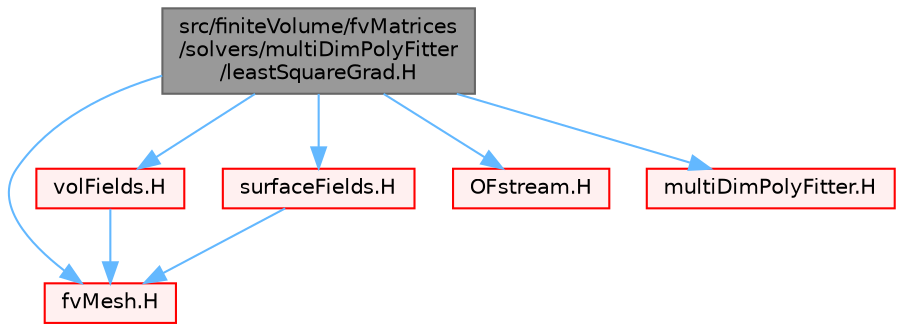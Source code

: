 digraph "src/finiteVolume/fvMatrices/solvers/multiDimPolyFitter/leastSquareGrad.H"
{
 // LATEX_PDF_SIZE
  bgcolor="transparent";
  edge [fontname=Helvetica,fontsize=10,labelfontname=Helvetica,labelfontsize=10];
  node [fontname=Helvetica,fontsize=10,shape=box,height=0.2,width=0.4];
  Node1 [id="Node000001",label="src/finiteVolume/fvMatrices\l/solvers/multiDimPolyFitter\l/leastSquareGrad.H",height=0.2,width=0.4,color="gray40", fillcolor="grey60", style="filled", fontcolor="black",tooltip=" "];
  Node1 -> Node2 [id="edge1_Node000001_Node000002",color="steelblue1",style="solid",tooltip=" "];
  Node2 [id="Node000002",label="fvMesh.H",height=0.2,width=0.4,color="red", fillcolor="#FFF0F0", style="filled",URL="$fvMesh_8H.html",tooltip=" "];
  Node1 -> Node341 [id="edge2_Node000001_Node000341",color="steelblue1",style="solid",tooltip=" "];
  Node341 [id="Node000341",label="volFields.H",height=0.2,width=0.4,color="red", fillcolor="#FFF0F0", style="filled",URL="$volFields_8H.html",tooltip=" "];
  Node341 -> Node2 [id="edge3_Node000341_Node000002",color="steelblue1",style="solid",tooltip=" "];
  Node1 -> Node379 [id="edge4_Node000001_Node000379",color="steelblue1",style="solid",tooltip=" "];
  Node379 [id="Node000379",label="surfaceFields.H",height=0.2,width=0.4,color="red", fillcolor="#FFF0F0", style="filled",URL="$surfaceFields_8H.html",tooltip="Foam::surfaceFields."];
  Node379 -> Node2 [id="edge5_Node000379_Node000002",color="steelblue1",style="solid",tooltip=" "];
  Node1 -> Node387 [id="edge6_Node000001_Node000387",color="steelblue1",style="solid",tooltip=" "];
  Node387 [id="Node000387",label="OFstream.H",height=0.2,width=0.4,color="red", fillcolor="#FFF0F0", style="filled",URL="$OFstream_8H.html",tooltip=" "];
  Node1 -> Node390 [id="edge7_Node000001_Node000390",color="steelblue1",style="solid",tooltip=" "];
  Node390 [id="Node000390",label="multiDimPolyFitter.H",height=0.2,width=0.4,color="red", fillcolor="#FFF0F0", style="filled",URL="$multiDimPolyFitter_8H.html",tooltip=" "];
}
